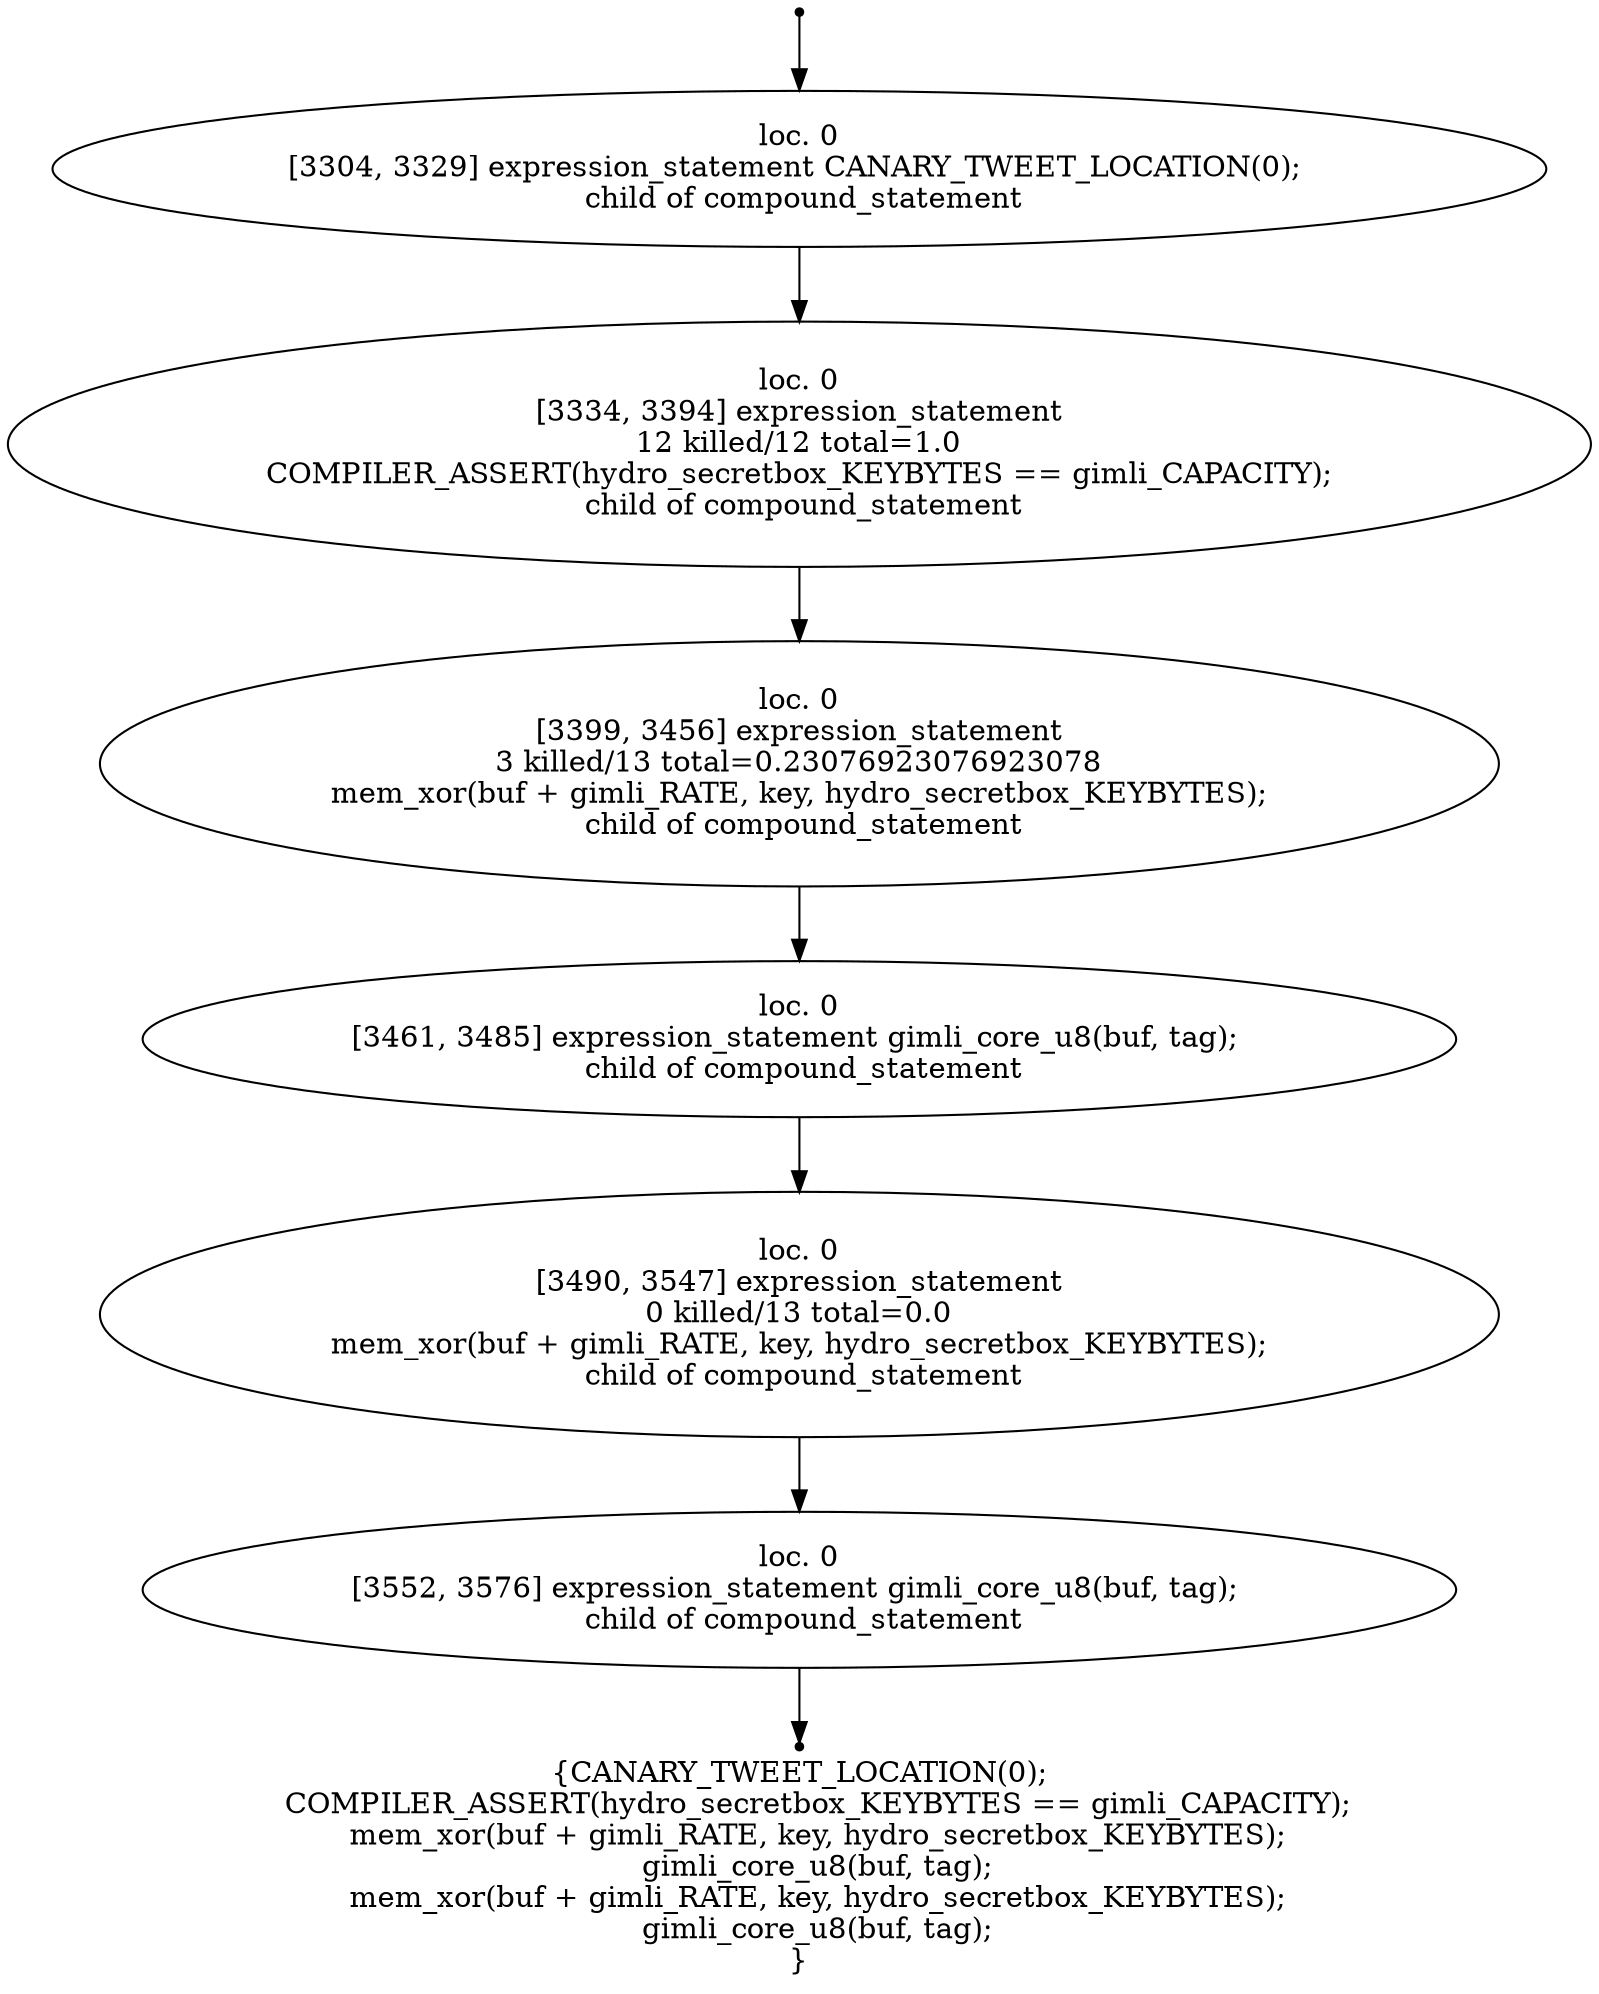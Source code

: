 digraph hydro_secretbox_final_4 {
	initial [shape=point]
	initial -> "loc. 0
[3304, 3329] expression_statement CANARY_TWEET_LOCATION(0); 
 child of compound_statement"
	final [shape=point]
	"loc. 0
[3552, 3576] expression_statement gimli_core_u8(buf, tag); 
 child of compound_statement" -> final
	"loc. 0
[3304, 3329] expression_statement CANARY_TWEET_LOCATION(0); 
 child of compound_statement"
	"loc. 0
[3304, 3329] expression_statement CANARY_TWEET_LOCATION(0); 
 child of compound_statement" -> "loc. 0
[3334, 3394] expression_statement
12 killed/12 total=1.0
 COMPILER_ASSERT(hydro_secretbox_KEYBYTES == gimli_CAPACITY); 
 child of compound_statement"
	"loc. 0
[3334, 3394] expression_statement
12 killed/12 total=1.0
 COMPILER_ASSERT(hydro_secretbox_KEYBYTES == gimli_CAPACITY); 
 child of compound_statement"
	"loc. 0
[3334, 3394] expression_statement
12 killed/12 total=1.0
 COMPILER_ASSERT(hydro_secretbox_KEYBYTES == gimli_CAPACITY); 
 child of compound_statement" -> "loc. 0
[3399, 3456] expression_statement
3 killed/13 total=0.23076923076923078
 mem_xor(buf + gimli_RATE, key, hydro_secretbox_KEYBYTES); 
 child of compound_statement"
	"loc. 0
[3399, 3456] expression_statement
3 killed/13 total=0.23076923076923078
 mem_xor(buf + gimli_RATE, key, hydro_secretbox_KEYBYTES); 
 child of compound_statement"
	"loc. 0
[3399, 3456] expression_statement
3 killed/13 total=0.23076923076923078
 mem_xor(buf + gimli_RATE, key, hydro_secretbox_KEYBYTES); 
 child of compound_statement" -> "loc. 0
[3461, 3485] expression_statement gimli_core_u8(buf, tag); 
 child of compound_statement"
	"loc. 0
[3461, 3485] expression_statement gimli_core_u8(buf, tag); 
 child of compound_statement"
	"loc. 0
[3461, 3485] expression_statement gimli_core_u8(buf, tag); 
 child of compound_statement" -> "loc. 0
[3490, 3547] expression_statement
0 killed/13 total=0.0
 mem_xor(buf + gimli_RATE, key, hydro_secretbox_KEYBYTES); 
 child of compound_statement"
	"loc. 0
[3490, 3547] expression_statement
0 killed/13 total=0.0
 mem_xor(buf + gimli_RATE, key, hydro_secretbox_KEYBYTES); 
 child of compound_statement"
	"loc. 0
[3490, 3547] expression_statement
0 killed/13 total=0.0
 mem_xor(buf + gimli_RATE, key, hydro_secretbox_KEYBYTES); 
 child of compound_statement" -> "loc. 0
[3552, 3576] expression_statement gimli_core_u8(buf, tag); 
 child of compound_statement"
	"loc. 0
[3552, 3576] expression_statement gimli_core_u8(buf, tag); 
 child of compound_statement"
	label="{CANARY_TWEET_LOCATION(0);
    COMPILER_ASSERT(hydro_secretbox_KEYBYTES == gimli_CAPACITY);
    mem_xor(buf + gimli_RATE, key, hydro_secretbox_KEYBYTES);
    gimli_core_u8(buf, tag);
    mem_xor(buf + gimli_RATE, key, hydro_secretbox_KEYBYTES);
    gimli_core_u8(buf, tag);
}"
}
